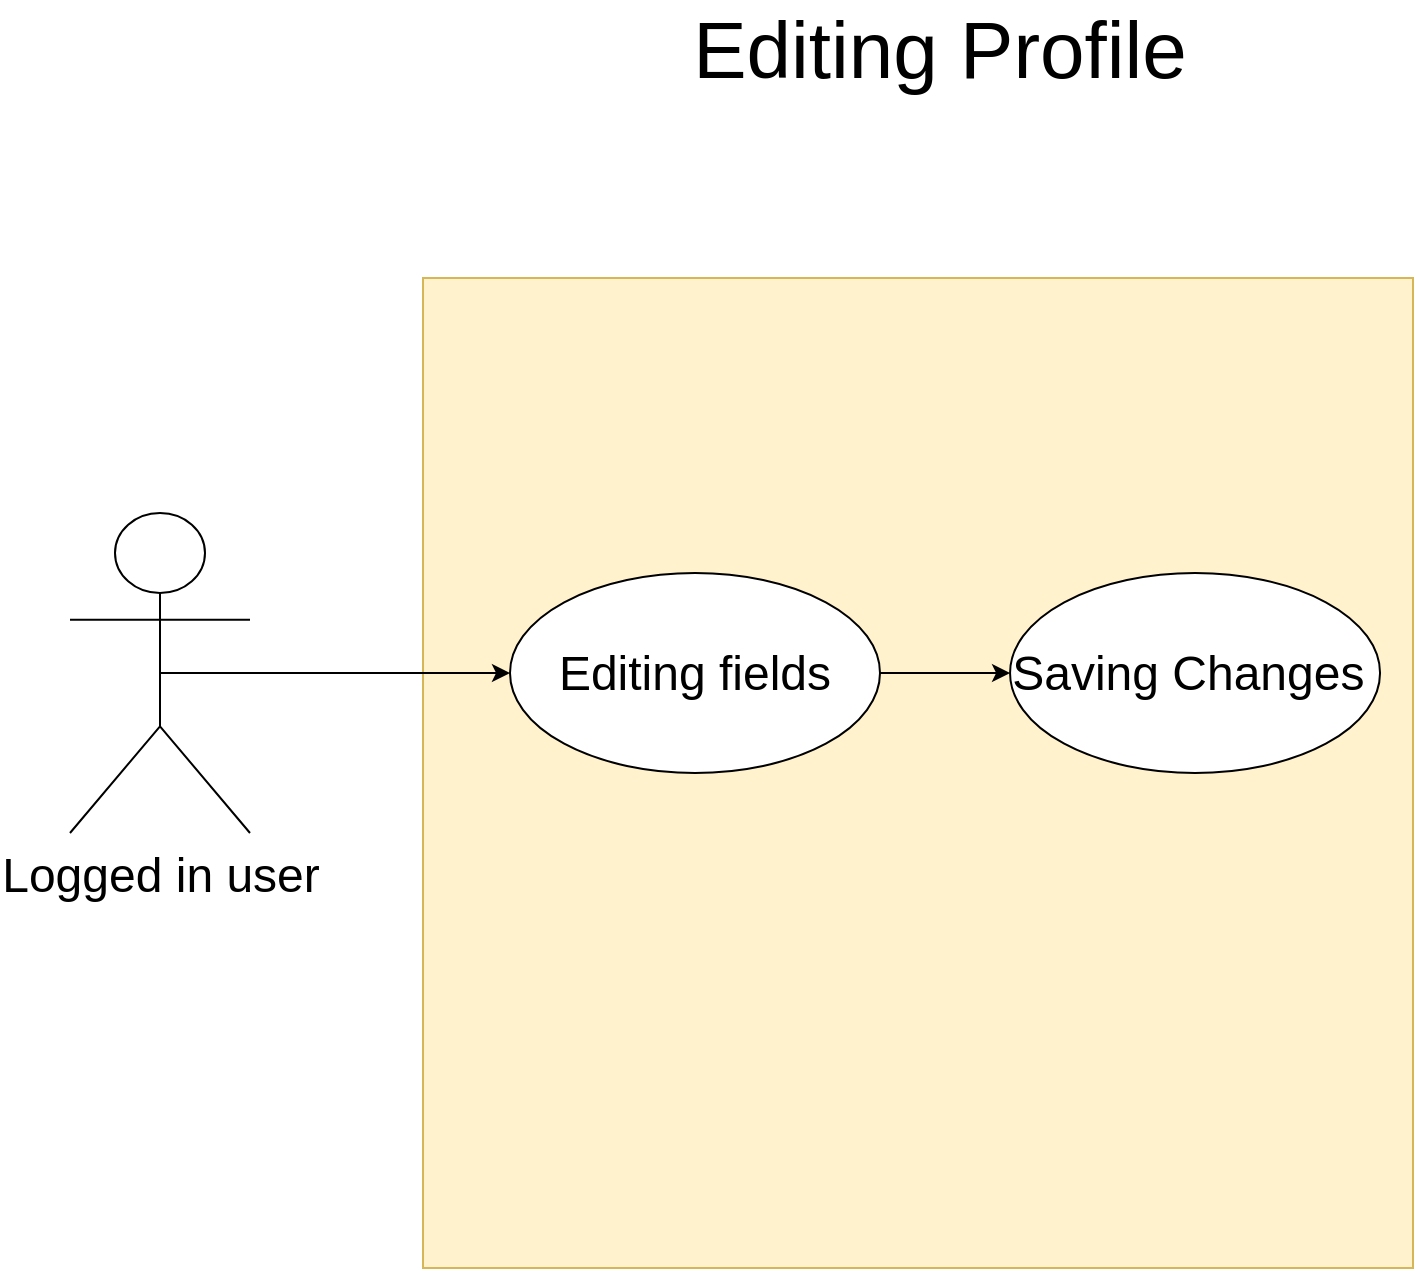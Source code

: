 <mxfile version="10.6.0" type="github"><diagram id="Jn3EEvx-afWV9pZab_13" name="Page-1"><mxGraphModel dx="2295" dy="1660" grid="1" gridSize="10" guides="1" tooltips="1" connect="1" arrows="1" fold="1" page="1" pageScale="1" pageWidth="291" pageHeight="413" math="0" shadow="0"><root><mxCell id="0"/><mxCell id="1" parent="0"/><mxCell id="DLTnLd9e4WXI9JMPSigG-5" value="Editing Profile" style="text;html=1;strokeColor=none;fillColor=none;align=center;verticalAlign=middle;whiteSpace=wrap;rounded=0;spacing=2;fontSize=40;" parent="1" vertex="1"><mxGeometry x="490" y="90" width="290" height="20" as="geometry"/></mxCell><mxCell id="_z9bpjNbkjzQ-2ig5PnL-1" value="" style="whiteSpace=wrap;html=1;aspect=fixed;fillColor=#fff2cc;strokeColor=#d6b656;" vertex="1" parent="1"><mxGeometry x="376.5" y="215" width="495" height="495" as="geometry"/></mxCell><mxCell id="_z9bpjNbkjzQ-2ig5PnL-2" style="edgeStyle=orthogonalEdgeStyle;rounded=0;orthogonalLoop=1;jettySize=auto;html=1;exitX=1;exitY=0.5;exitDx=0;exitDy=0;fontSize=40;entryX=0;entryY=0.5;entryDx=0;entryDy=0;" edge="1" parent="1" source="_z9bpjNbkjzQ-2ig5PnL-3" target="_z9bpjNbkjzQ-2ig5PnL-4"><mxGeometry relative="1" as="geometry"><mxPoint x="1160" y="428.143" as="targetPoint"/></mxGeometry></mxCell><mxCell id="_z9bpjNbkjzQ-2ig5PnL-3" value="Editing fields" style="ellipse;whiteSpace=wrap;html=1;fontSize=24;" vertex="1" parent="1"><mxGeometry x="420" y="362.5" width="185" height="100" as="geometry"/></mxCell><mxCell id="_z9bpjNbkjzQ-2ig5PnL-4" value="Saving Changes&amp;nbsp;" style="ellipse;whiteSpace=wrap;html=1;fontSize=24;" vertex="1" parent="1"><mxGeometry x="670.024" y="362.5" width="185" height="100" as="geometry"/></mxCell><mxCell id="_z9bpjNbkjzQ-2ig5PnL-10" style="edgeStyle=orthogonalEdgeStyle;rounded=0;orthogonalLoop=1;jettySize=auto;html=1;exitX=0.5;exitY=0.5;exitDx=0;exitDy=0;exitPerimeter=0;entryX=0;entryY=0.5;entryDx=0;entryDy=0;" edge="1" parent="1" source="_z9bpjNbkjzQ-2ig5PnL-9" target="_z9bpjNbkjzQ-2ig5PnL-3"><mxGeometry relative="1" as="geometry"/></mxCell><mxCell id="_z9bpjNbkjzQ-2ig5PnL-9" value="Logged in user&lt;br style=&quot;font-size: 24px&quot;&gt;" style="shape=umlActor;verticalLabelPosition=bottom;labelBackgroundColor=#ffffff;verticalAlign=top;html=1;outlineConnect=0;fontSize=24;" vertex="1" parent="1"><mxGeometry x="200" y="332.5" width="90" height="160" as="geometry"/></mxCell></root></mxGraphModel></diagram></mxfile>